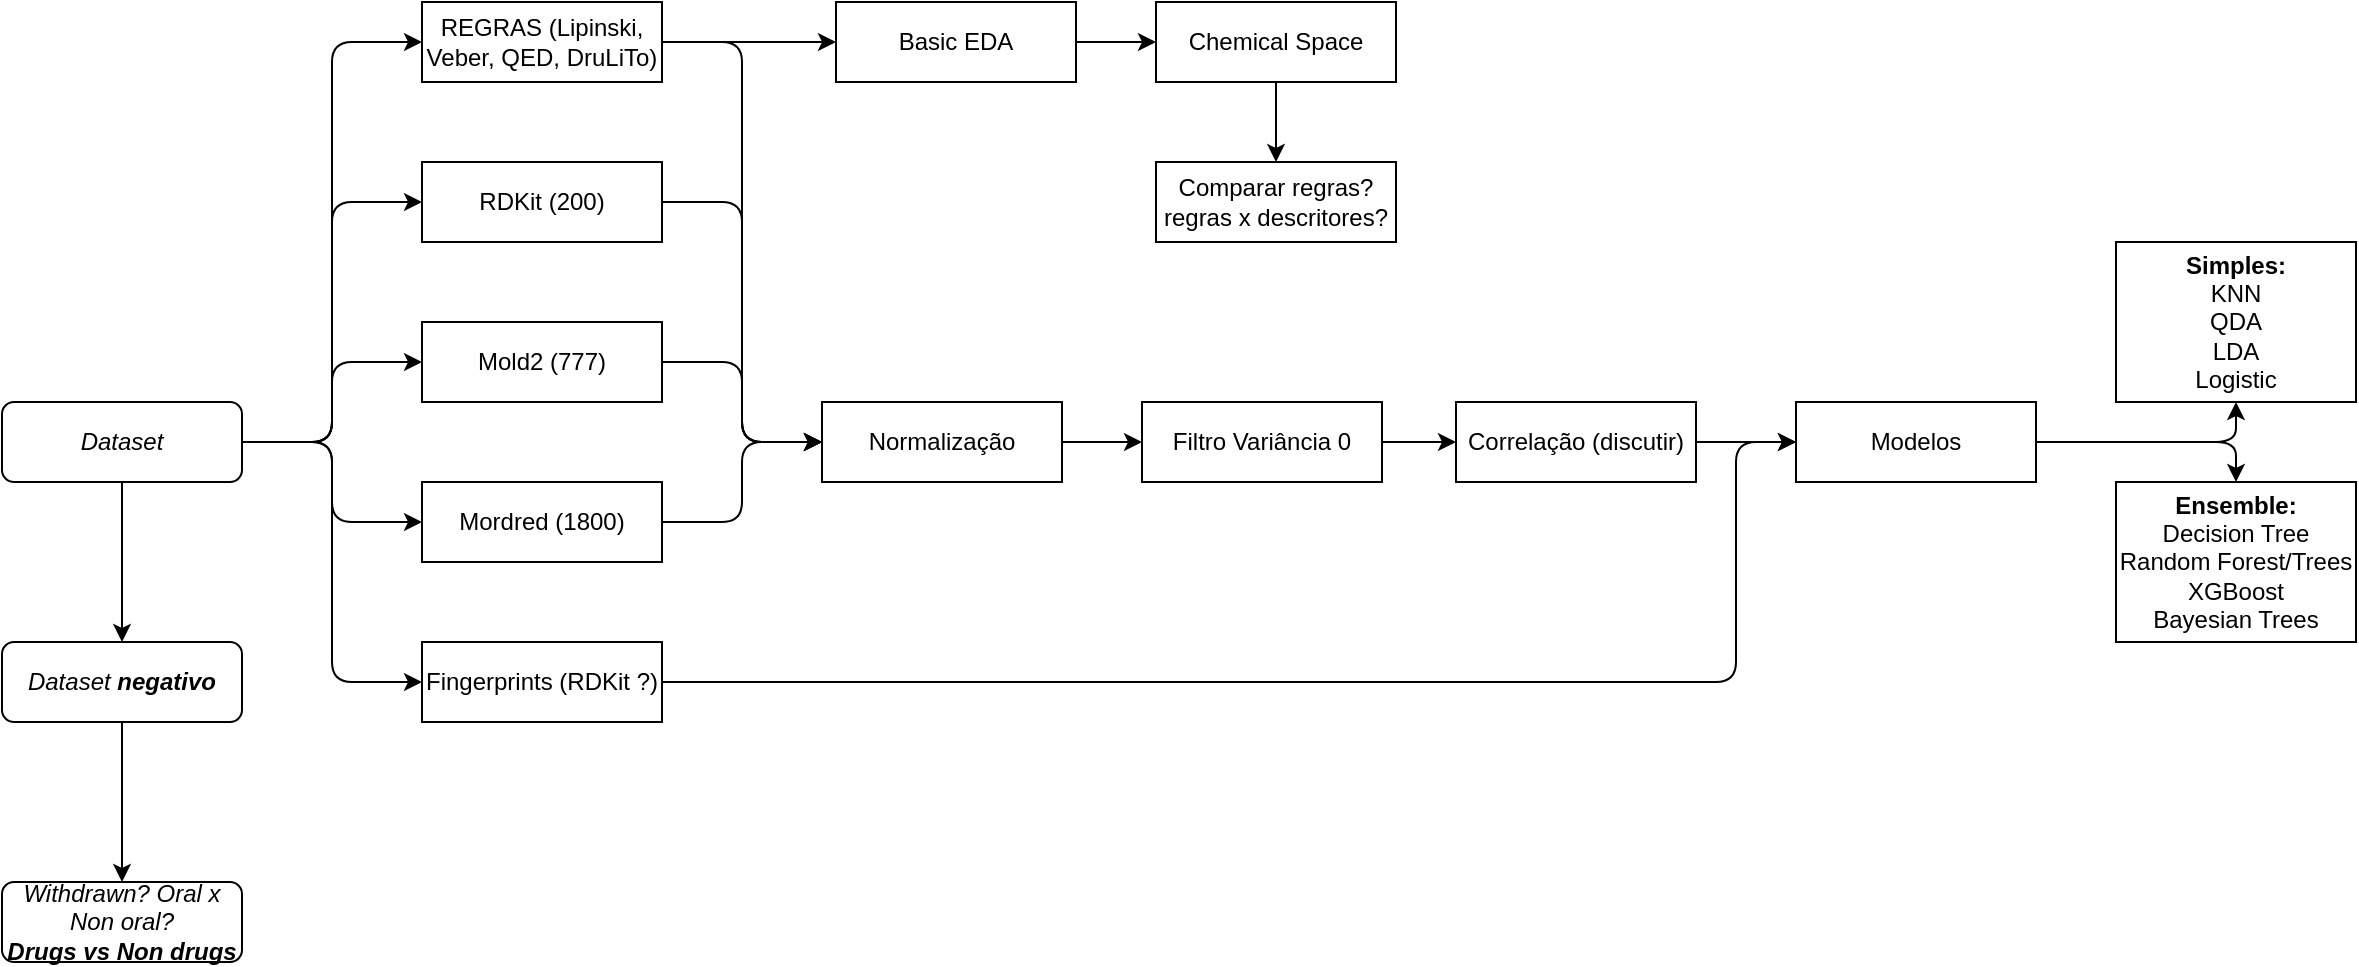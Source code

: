 <mxfile>
    <diagram id="yTILaF3rW1--xHtaah9S" name="Page-1">
        <mxGraphModel dx="1771" dy="762" grid="1" gridSize="10" guides="1" tooltips="1" connect="1" arrows="1" fold="1" page="1" pageScale="1" pageWidth="850" pageHeight="1100" math="0" shadow="0">
            <root>
                <mxCell id="0"/>
                <mxCell id="1" parent="0"/>
                <mxCell id="8" style="edgeStyle=orthogonalEdgeStyle;html=1;entryX=0;entryY=0.5;entryDx=0;entryDy=0;" edge="1" parent="1" source="3" target="4">
                    <mxGeometry relative="1" as="geometry"/>
                </mxCell>
                <mxCell id="9" style="edgeStyle=orthogonalEdgeStyle;html=1;" edge="1" parent="1" source="3" target="5">
                    <mxGeometry relative="1" as="geometry"/>
                </mxCell>
                <mxCell id="10" style="edgeStyle=orthogonalEdgeStyle;html=1;entryX=0;entryY=0.5;entryDx=0;entryDy=0;" edge="1" parent="1" source="3" target="6">
                    <mxGeometry relative="1" as="geometry"/>
                </mxCell>
                <mxCell id="11" style="edgeStyle=orthogonalEdgeStyle;html=1;entryX=0;entryY=0.5;entryDx=0;entryDy=0;" edge="1" parent="1" source="3" target="7">
                    <mxGeometry relative="1" as="geometry"/>
                </mxCell>
                <mxCell id="25" style="edgeStyle=orthogonalEdgeStyle;html=1;entryX=0;entryY=0.5;entryDx=0;entryDy=0;" edge="1" parent="1" source="3" target="24">
                    <mxGeometry relative="1" as="geometry"/>
                </mxCell>
                <mxCell id="36" style="edgeStyle=orthogonalEdgeStyle;html=1;" edge="1" parent="1" source="3">
                    <mxGeometry relative="1" as="geometry">
                        <mxPoint x="83" y="360" as="targetPoint"/>
                    </mxGeometry>
                </mxCell>
                <mxCell id="3" value="&lt;i&gt;&lt;span style=&quot;font-weight: normal;&quot;&gt;Dataset&lt;/span&gt;&lt;/i&gt;" style="rounded=1;whiteSpace=wrap;html=1;fontStyle=1" vertex="1" parent="1">
                    <mxGeometry x="23" y="240" width="120" height="40" as="geometry"/>
                </mxCell>
                <mxCell id="14" style="edgeStyle=orthogonalEdgeStyle;html=1;entryX=0;entryY=0.5;entryDx=0;entryDy=0;" edge="1" parent="1" source="4" target="13">
                    <mxGeometry relative="1" as="geometry"/>
                </mxCell>
                <mxCell id="4" value="RDKit (200)" style="rounded=0;whiteSpace=wrap;html=1;" vertex="1" parent="1">
                    <mxGeometry x="233" y="120" width="120" height="40" as="geometry"/>
                </mxCell>
                <mxCell id="16" style="edgeStyle=orthogonalEdgeStyle;html=1;" edge="1" parent="1" source="5" target="13">
                    <mxGeometry relative="1" as="geometry"/>
                </mxCell>
                <mxCell id="5" value="Mold2 (777)" style="rounded=0;whiteSpace=wrap;html=1;" vertex="1" parent="1">
                    <mxGeometry x="233" y="200" width="120" height="40" as="geometry"/>
                </mxCell>
                <mxCell id="17" style="edgeStyle=orthogonalEdgeStyle;html=1;" edge="1" parent="1" source="6" target="13">
                    <mxGeometry relative="1" as="geometry"/>
                </mxCell>
                <mxCell id="6" value="Mordred (1800)" style="rounded=0;whiteSpace=wrap;html=1;" vertex="1" parent="1">
                    <mxGeometry x="233" y="280" width="120" height="40" as="geometry"/>
                </mxCell>
                <mxCell id="23" style="edgeStyle=orthogonalEdgeStyle;html=1;entryX=0;entryY=0.5;entryDx=0;entryDy=0;" edge="1" parent="1" source="7" target="22">
                    <mxGeometry relative="1" as="geometry">
                        <Array as="points">
                            <mxPoint x="890" y="380"/>
                            <mxPoint x="890" y="260"/>
                        </Array>
                    </mxGeometry>
                </mxCell>
                <mxCell id="7" value="Fingerprints (RDKit ?)" style="rounded=0;whiteSpace=wrap;html=1;" vertex="1" parent="1">
                    <mxGeometry x="233" y="360" width="120" height="40" as="geometry"/>
                </mxCell>
                <mxCell id="20" style="edgeStyle=orthogonalEdgeStyle;html=1;entryX=0;entryY=0.5;entryDx=0;entryDy=0;" edge="1" parent="1" source="12" target="19">
                    <mxGeometry relative="1" as="geometry"/>
                </mxCell>
                <mxCell id="12" value="Filtro Variância 0" style="rounded=0;whiteSpace=wrap;html=1;" vertex="1" parent="1">
                    <mxGeometry x="593" y="240" width="120" height="40" as="geometry"/>
                </mxCell>
                <mxCell id="18" style="edgeStyle=orthogonalEdgeStyle;html=1;" edge="1" parent="1" source="13" target="12">
                    <mxGeometry relative="1" as="geometry"/>
                </mxCell>
                <mxCell id="13" value="Normalização" style="rounded=0;whiteSpace=wrap;html=1;" vertex="1" parent="1">
                    <mxGeometry x="433" y="240" width="120" height="40" as="geometry"/>
                </mxCell>
                <mxCell id="21" style="edgeStyle=orthogonalEdgeStyle;html=1;" edge="1" parent="1" source="19">
                    <mxGeometry relative="1" as="geometry">
                        <mxPoint x="920" y="260" as="targetPoint"/>
                    </mxGeometry>
                </mxCell>
                <mxCell id="19" value="Correlação (discutir)" style="rounded=0;whiteSpace=wrap;html=1;" vertex="1" parent="1">
                    <mxGeometry x="750" y="240" width="120" height="40" as="geometry"/>
                </mxCell>
                <mxCell id="34" style="edgeStyle=orthogonalEdgeStyle;html=1;entryX=0.5;entryY=1;entryDx=0;entryDy=0;" edge="1" parent="1" source="22" target="32">
                    <mxGeometry relative="1" as="geometry"/>
                </mxCell>
                <mxCell id="35" style="edgeStyle=orthogonalEdgeStyle;html=1;entryX=0.5;entryY=0;entryDx=0;entryDy=0;" edge="1" parent="1" source="22" target="33">
                    <mxGeometry relative="1" as="geometry"/>
                </mxCell>
                <mxCell id="22" value="Modelos" style="rounded=0;whiteSpace=wrap;html=1;" vertex="1" parent="1">
                    <mxGeometry x="920" y="240" width="120" height="40" as="geometry"/>
                </mxCell>
                <mxCell id="26" style="edgeStyle=orthogonalEdgeStyle;html=1;entryX=0;entryY=0.5;entryDx=0;entryDy=0;" edge="1" parent="1" source="24" target="13">
                    <mxGeometry relative="1" as="geometry"/>
                </mxCell>
                <mxCell id="28" style="edgeStyle=orthogonalEdgeStyle;html=1;" edge="1" parent="1" source="24" target="27">
                    <mxGeometry relative="1" as="geometry"/>
                </mxCell>
                <mxCell id="24" value="REGRAS (Lipinski, Veber, QED, DruLiTo)" style="rounded=0;whiteSpace=wrap;html=1;" vertex="1" parent="1">
                    <mxGeometry x="233" y="40" width="120" height="40" as="geometry"/>
                </mxCell>
                <mxCell id="30" style="edgeStyle=orthogonalEdgeStyle;html=1;entryX=0;entryY=0.5;entryDx=0;entryDy=0;" edge="1" parent="1" source="27" target="29">
                    <mxGeometry relative="1" as="geometry"/>
                </mxCell>
                <mxCell id="27" value="Basic EDA" style="rounded=0;whiteSpace=wrap;html=1;" vertex="1" parent="1">
                    <mxGeometry x="440" y="40" width="120" height="40" as="geometry"/>
                </mxCell>
                <mxCell id="39" style="edgeStyle=orthogonalEdgeStyle;html=1;" edge="1" parent="1" source="29" target="38">
                    <mxGeometry relative="1" as="geometry">
                        <mxPoint x="660" y="110" as="targetPoint"/>
                    </mxGeometry>
                </mxCell>
                <mxCell id="29" value="Chemical Space" style="rounded=0;whiteSpace=wrap;html=1;" vertex="1" parent="1">
                    <mxGeometry x="600" y="40" width="120" height="40" as="geometry"/>
                </mxCell>
                <mxCell id="32" value="&lt;b&gt;Simples:&lt;br&gt;&lt;/b&gt;KNN&lt;br&gt;QDA&lt;br&gt;LDA&lt;br&gt;Logistic" style="rounded=0;html=1;whiteSpace=wrap;" vertex="1" parent="1">
                    <mxGeometry x="1080" y="160" width="120" height="80" as="geometry"/>
                </mxCell>
                <mxCell id="33" value="&lt;b&gt;Ensemble:&lt;br&gt;&lt;/b&gt;Decision Tree&lt;br&gt;Random Forest/Trees&lt;br&gt;XGBoost&lt;br&gt;Bayesian Trees" style="rounded=0;html=1;whiteSpace=wrap;" vertex="1" parent="1">
                    <mxGeometry x="1080" y="280" width="120" height="80" as="geometry"/>
                </mxCell>
                <mxCell id="41" style="edgeStyle=orthogonalEdgeStyle;html=1;entryX=0.5;entryY=0;entryDx=0;entryDy=0;" edge="1" parent="1" source="37" target="40">
                    <mxGeometry relative="1" as="geometry"/>
                </mxCell>
                <mxCell id="37" value="&lt;i&gt;Dataset &lt;b&gt;negativo&lt;/b&gt;&lt;/i&gt;" style="rounded=1;whiteSpace=wrap;html=1;" vertex="1" parent="1">
                    <mxGeometry x="23" y="360" width="120" height="40" as="geometry"/>
                </mxCell>
                <mxCell id="38" value="Comparar regras?&lt;br&gt;regras x descritores?" style="rounded=0;whiteSpace=wrap;html=1;" vertex="1" parent="1">
                    <mxGeometry x="600" y="120" width="120" height="40" as="geometry"/>
                </mxCell>
                <mxCell id="40" value="&lt;i&gt;Withdrawn? Oral x Non oral?&lt;br&gt;&lt;b&gt;Drugs vs Non drugs&lt;/b&gt;&lt;br&gt;&lt;/i&gt;" style="rounded=1;whiteSpace=wrap;html=1;" vertex="1" parent="1">
                    <mxGeometry x="23" y="480" width="120" height="40" as="geometry"/>
                </mxCell>
            </root>
        </mxGraphModel>
    </diagram>
</mxfile>